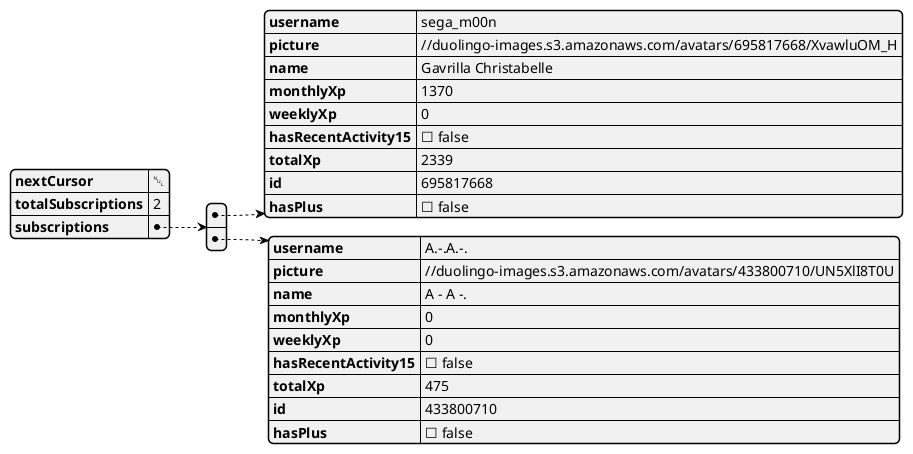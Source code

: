 @startjson "Friends API"
{
    "nextCursor": null,
    "totalSubscriptions": 2,
    "subscriptions": [
        {
            "username": "sega_m00n",
            "picture": "//duolingo-images.s3.amazonaws.com/avatars/695817668/XvawluOM_H",
            "name": "Gavrilla Christabelle",
            "monthlyXp": 1370,
            "weeklyXp": 0,
            "hasRecentActivity15": false,
            "totalXp": 2339,
            "id": 695817668,
            "hasPlus": false
        },
        {
            "username": "A.-.A.-.",
            "picture": "//duolingo-images.s3.amazonaws.com/avatars/433800710/UN5XlI8T0U",
            "name": "A - A -.",
            "monthlyXp": 0,
            "weeklyXp": 0,
            "hasRecentActivity15": false,
            "totalXp": 475,
            "id": 433800710,
            "hasPlus": false
        }
    ]
}
@endjson
